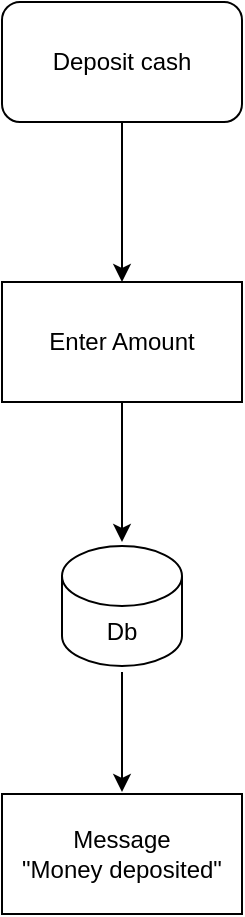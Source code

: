 <mxfile>
    <diagram id="oiCXOzLpXagizS4t8lOB" name="Page-1">
        <mxGraphModel dx="615" dy="682" grid="1" gridSize="10" guides="1" tooltips="1" connect="1" arrows="1" fold="1" page="1" pageScale="1" pageWidth="827" pageHeight="1169" math="0" shadow="0">
            <root>
                <mxCell id="0"/>
                <mxCell id="1" parent="0"/>
                <mxCell id="9" value="" style="edgeStyle=none;html=1;" parent="1" source="3" edge="1">
                    <mxGeometry relative="1" as="geometry">
                        <mxPoint x="290" y="280" as="targetPoint"/>
                    </mxGeometry>
                </mxCell>
                <mxCell id="3" value="Deposit cash" style="rounded=1;whiteSpace=wrap;html=1;" parent="1" vertex="1">
                    <mxGeometry x="230" y="140" width="120" height="60" as="geometry"/>
                </mxCell>
                <mxCell id="10" value="Message&lt;br&gt;&quot;Money deposited&quot;" style="rounded=0;whiteSpace=wrap;html=1;" parent="1" vertex="1">
                    <mxGeometry x="230" y="536" width="120" height="60" as="geometry"/>
                </mxCell>
                <mxCell id="12" value="" style="edgeStyle=none;html=1;" parent="1" edge="1">
                    <mxGeometry relative="1" as="geometry">
                        <mxPoint x="290" y="475" as="sourcePoint"/>
                        <mxPoint x="290" y="535" as="targetPoint"/>
                    </mxGeometry>
                </mxCell>
                <mxCell id="11" value="Db" style="shape=cylinder3;whiteSpace=wrap;html=1;boundedLbl=1;backgroundOutline=1;size=15;" parent="1" vertex="1">
                    <mxGeometry x="260" y="412" width="60" height="60" as="geometry"/>
                </mxCell>
                <mxCell id="14" value="" style="edgeStyle=none;html=1;" parent="1" source="13" edge="1">
                    <mxGeometry relative="1" as="geometry">
                        <mxPoint x="290" y="410" as="targetPoint"/>
                    </mxGeometry>
                </mxCell>
                <mxCell id="13" value="Enter Amount" style="rounded=0;whiteSpace=wrap;html=1;" parent="1" vertex="1">
                    <mxGeometry x="230" y="280" width="120" height="60" as="geometry"/>
                </mxCell>
            </root>
        </mxGraphModel>
    </diagram>
</mxfile>
